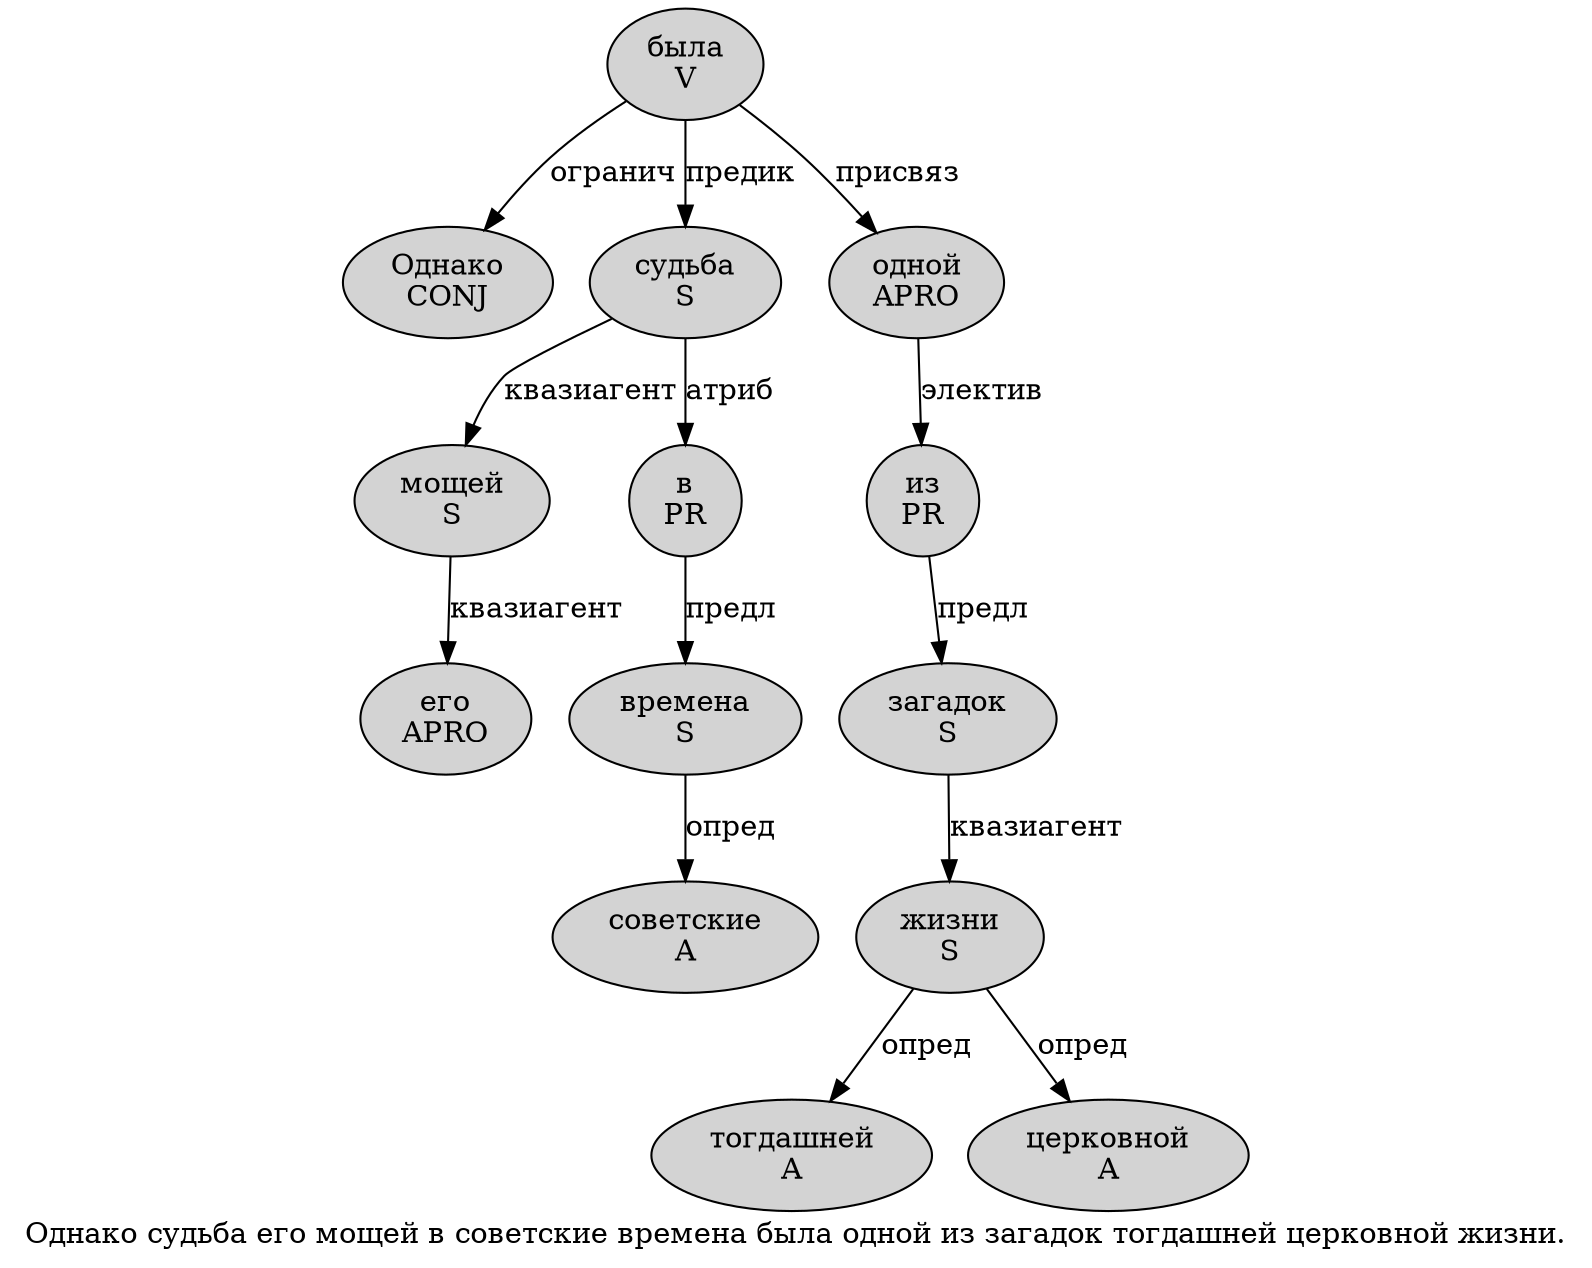 digraph SENTENCE_1361 {
	graph [label="Однако судьба его мощей в советские времена была одной из загадок тогдашней церковной жизни."]
	node [style=filled]
		0 [label="Однако
CONJ" color="" fillcolor=lightgray penwidth=1 shape=ellipse]
		1 [label="судьба
S" color="" fillcolor=lightgray penwidth=1 shape=ellipse]
		2 [label="его
APRO" color="" fillcolor=lightgray penwidth=1 shape=ellipse]
		3 [label="мощей
S" color="" fillcolor=lightgray penwidth=1 shape=ellipse]
		4 [label="в
PR" color="" fillcolor=lightgray penwidth=1 shape=ellipse]
		5 [label="советские
A" color="" fillcolor=lightgray penwidth=1 shape=ellipse]
		6 [label="времена
S" color="" fillcolor=lightgray penwidth=1 shape=ellipse]
		7 [label="была
V" color="" fillcolor=lightgray penwidth=1 shape=ellipse]
		8 [label="одной
APRO" color="" fillcolor=lightgray penwidth=1 shape=ellipse]
		9 [label="из
PR" color="" fillcolor=lightgray penwidth=1 shape=ellipse]
		10 [label="загадок
S" color="" fillcolor=lightgray penwidth=1 shape=ellipse]
		11 [label="тогдашней
A" color="" fillcolor=lightgray penwidth=1 shape=ellipse]
		12 [label="церковной
A" color="" fillcolor=lightgray penwidth=1 shape=ellipse]
		13 [label="жизни
S" color="" fillcolor=lightgray penwidth=1 shape=ellipse]
			8 -> 9 [label="электив"]
			10 -> 13 [label="квазиагент"]
			6 -> 5 [label="опред"]
			9 -> 10 [label="предл"]
			7 -> 0 [label="огранич"]
			7 -> 1 [label="предик"]
			7 -> 8 [label="присвяз"]
			13 -> 11 [label="опред"]
			13 -> 12 [label="опред"]
			1 -> 3 [label="квазиагент"]
			1 -> 4 [label="атриб"]
			3 -> 2 [label="квазиагент"]
			4 -> 6 [label="предл"]
}